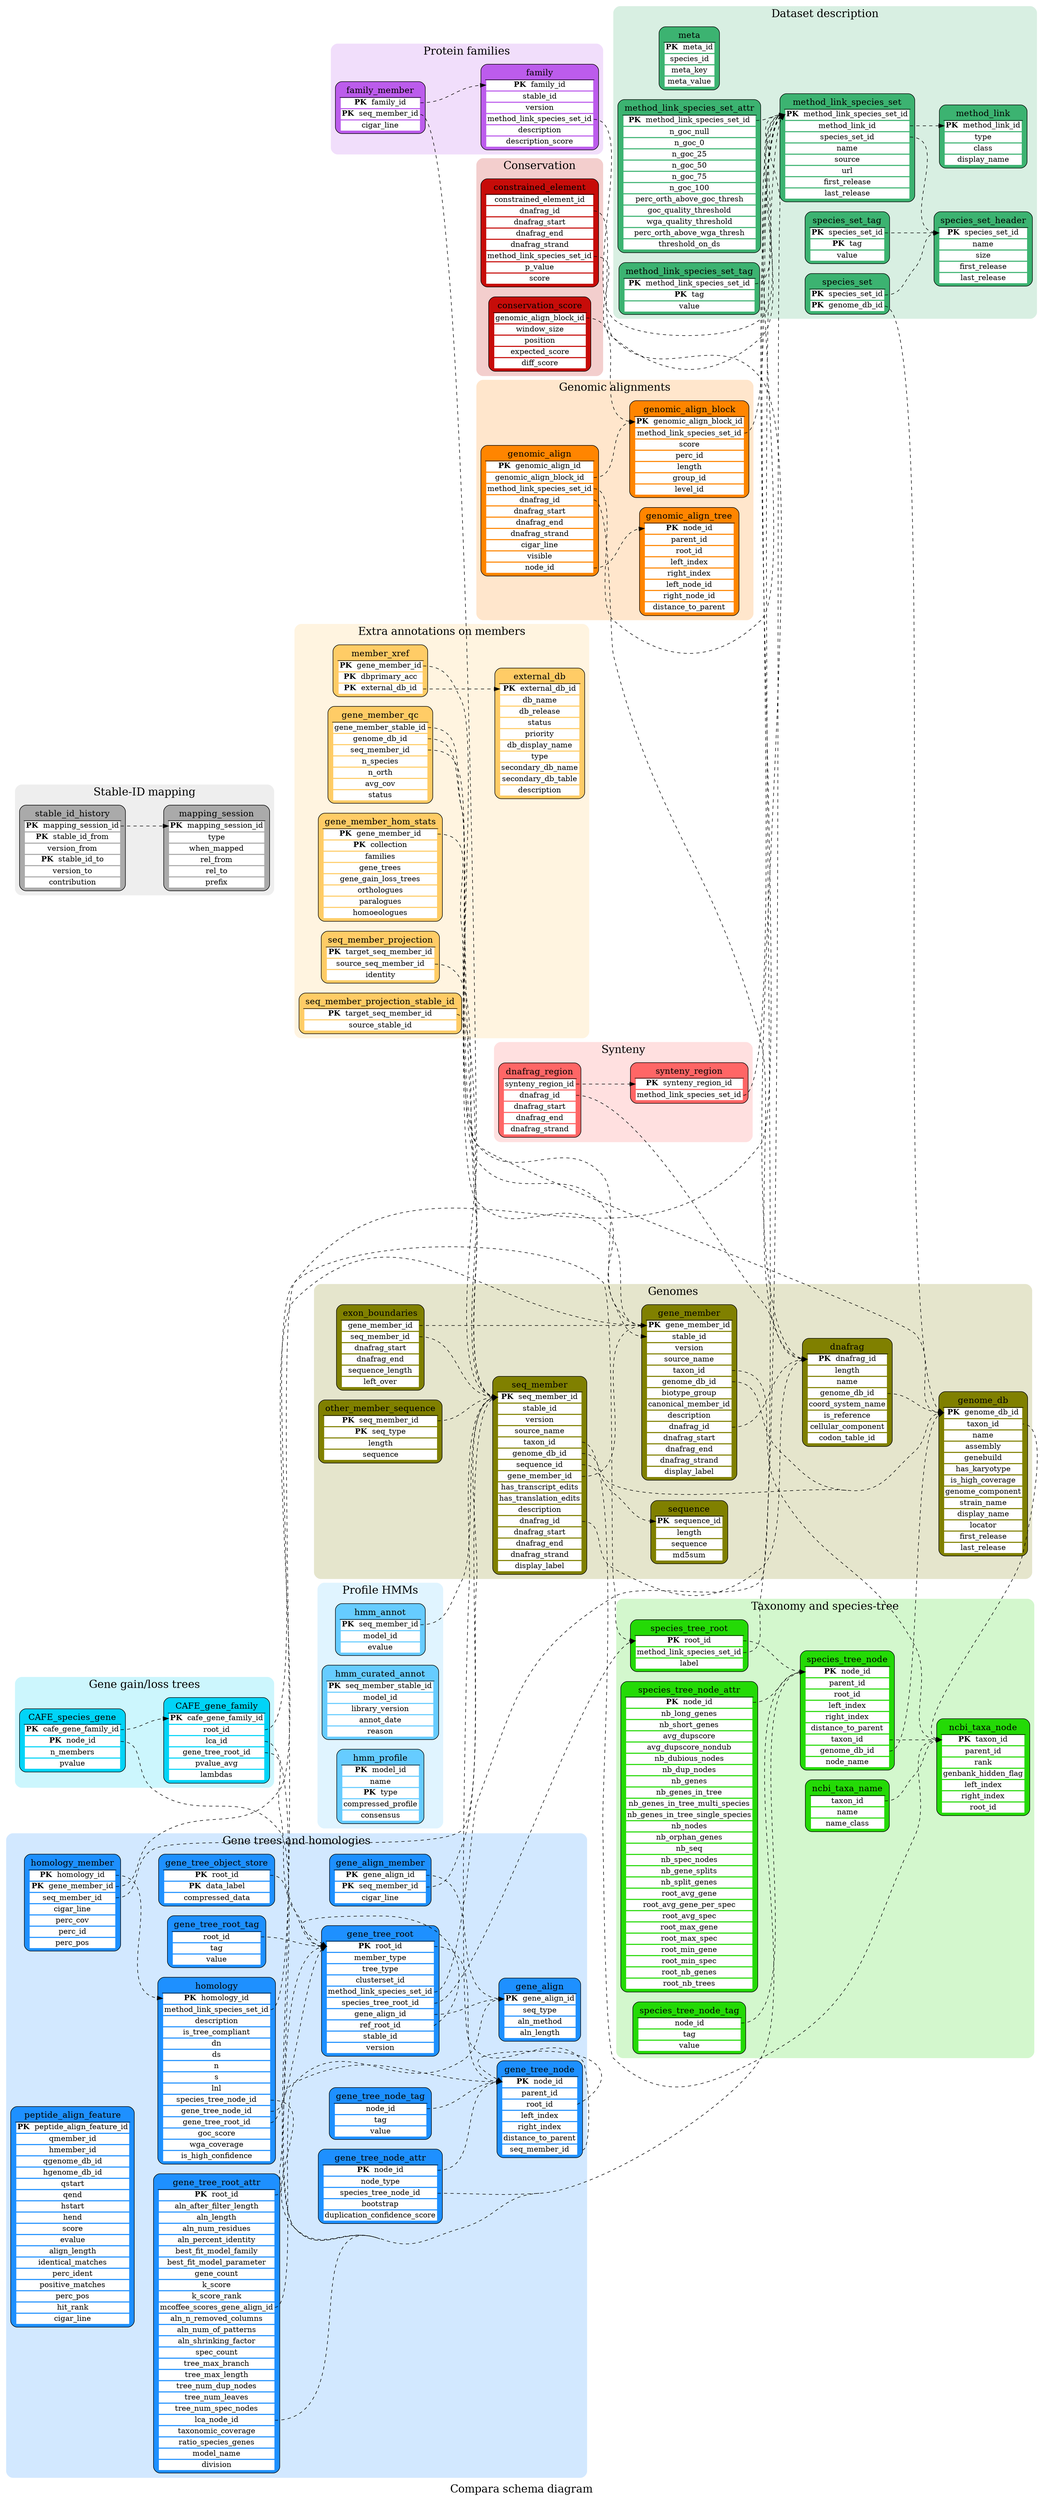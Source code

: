 digraph test {
	ratio="compress"; concentrate = "true"; fontsize = "20"; label = "Compara schema diagram"; rankdir = "LR";
	CAFE_gene_family [fillcolor="#01D4F7", label=<<table border="0"><th><td><font point-size="16">CAFE_gene_family</font></td></th><hr/><tr><td bgcolor="white" port="portcafe_gene_family_id"><B>PK</B>&nbsp;&nbsp;cafe_gene_family_id</td></tr><tr><td bgcolor="white" port="portroot_id">root_id</td></tr><tr><td bgcolor="white" port="portlca_id">lca_id</td></tr><tr><td bgcolor="white" port="portgene_tree_root_id">gene_tree_root_id</td></tr><tr><td bgcolor="white" port="portpvalue_avg">pvalue_avg</td></tr><tr><td bgcolor="white" port="portlambdas">lambdas</td></tr></table>>, shape="box", style="filled,rounded"];
	CAFE_species_gene [fillcolor="#01D4F7", label=<<table border="0"><th><td><font point-size="16">CAFE_species_gene</font></td></th><hr/><tr><td bgcolor="white" port="portcafe_gene_family_id"><B>PK</B>&nbsp;&nbsp;cafe_gene_family_id</td></tr><tr><td bgcolor="white" port="portnode_id"><B>PK</B>&nbsp;&nbsp;node_id</td></tr><tr><td bgcolor="white" port="portn_members">n_members</td></tr><tr><td bgcolor="white" port="portpvalue">pvalue</td></tr></table>>, shape="box", style="filled,rounded"];
	conservation_score [fillcolor="#C70C09", label=<<table border="0"><th><td><font point-size="16">conservation_score</font></td></th><hr/><tr><td bgcolor="white" port="portgenomic_align_block_id">genomic_align_block_id</td></tr><tr><td bgcolor="white" port="portwindow_size">window_size</td></tr><tr><td bgcolor="white" port="portposition">position</td></tr><tr><td bgcolor="white" port="portexpected_score">expected_score</td></tr><tr><td bgcolor="white" port="portdiff_score">diff_score</td></tr></table>>, shape="box", style="filled,rounded"];
	constrained_element [fillcolor="#C70C09", label=<<table border="0"><th><td><font point-size="16">constrained_element</font></td></th><hr/><tr><td bgcolor="white" port="portconstrained_element_id">constrained_element_id</td></tr><tr><td bgcolor="white" port="portdnafrag_id">dnafrag_id</td></tr><tr><td bgcolor="white" port="portdnafrag_start">dnafrag_start</td></tr><tr><td bgcolor="white" port="portdnafrag_end">dnafrag_end</td></tr><tr><td bgcolor="white" port="portdnafrag_strand">dnafrag_strand</td></tr><tr><td bgcolor="white" port="portmethod_link_species_set_id">method_link_species_set_id</td></tr><tr><td bgcolor="white" port="portp_value">p_value</td></tr><tr><td bgcolor="white" port="portscore">score</td></tr></table>>, shape="box", style="filled,rounded"];
	dnafrag [fillcolor="#808000", label=<<table border="0"><th><td><font point-size="16">dnafrag</font></td></th><hr/><tr><td bgcolor="white" port="portdnafrag_id"><B>PK</B>&nbsp;&nbsp;dnafrag_id</td></tr><tr><td bgcolor="white" port="portlength">length</td></tr><tr><td bgcolor="white" port="portname">name</td></tr><tr><td bgcolor="white" port="portgenome_db_id">genome_db_id</td></tr><tr><td bgcolor="white" port="portcoord_system_name">coord_system_name</td></tr><tr><td bgcolor="white" port="portis_reference">is_reference</td></tr><tr><td bgcolor="white" port="portcellular_component">cellular_component</td></tr><tr><td bgcolor="white" port="portcodon_table_id">codon_table_id</td></tr></table>>, shape="box", style="filled,rounded"];
	dnafrag_region [fillcolor="#FF6666", label=<<table border="0"><th><td><font point-size="16">dnafrag_region</font></td></th><hr/><tr><td bgcolor="white" port="portsynteny_region_id">synteny_region_id</td></tr><tr><td bgcolor="white" port="portdnafrag_id">dnafrag_id</td></tr><tr><td bgcolor="white" port="portdnafrag_start">dnafrag_start</td></tr><tr><td bgcolor="white" port="portdnafrag_end">dnafrag_end</td></tr><tr><td bgcolor="white" port="portdnafrag_strand">dnafrag_strand</td></tr></table>>, shape="box", style="filled,rounded"];
	exon_boundaries [fillcolor="#808000", label=<<table border="0"><th><td><font point-size="16">exon_boundaries</font></td></th><hr/><tr><td bgcolor="white" port="portgene_member_id">gene_member_id</td></tr><tr><td bgcolor="white" port="portseq_member_id">seq_member_id</td></tr><tr><td bgcolor="white" port="portdnafrag_start">dnafrag_start</td></tr><tr><td bgcolor="white" port="portdnafrag_end">dnafrag_end</td></tr><tr><td bgcolor="white" port="portsequence_length">sequence_length</td></tr><tr><td bgcolor="white" port="portleft_over">left_over</td></tr></table>>, shape="box", style="filled,rounded"];
	external_db [fillcolor="#FFCC66", label=<<table border="0"><th><td><font point-size="16">external_db</font></td></th><hr/><tr><td bgcolor="white" port="portexternal_db_id"><B>PK</B>&nbsp;&nbsp;external_db_id</td></tr><tr><td bgcolor="white" port="portdb_name">db_name</td></tr><tr><td bgcolor="white" port="portdb_release">db_release</td></tr><tr><td bgcolor="white" port="portstatus">status</td></tr><tr><td bgcolor="white" port="portpriority">priority</td></tr><tr><td bgcolor="white" port="portdb_display_name">db_display_name</td></tr><tr><td bgcolor="white" port="porttype">type</td></tr><tr><td bgcolor="white" port="portsecondary_db_name">secondary_db_name</td></tr><tr><td bgcolor="white" port="portsecondary_db_table">secondary_db_table</td></tr><tr><td bgcolor="white" port="portdescription">description</td></tr></table>>, shape="box", style="filled,rounded"];
	family [fillcolor="#BC5CEC", label=<<table border="0"><th><td><font point-size="16">family</font></td></th><hr/><tr><td bgcolor="white" port="portfamily_id"><B>PK</B>&nbsp;&nbsp;family_id</td></tr><tr><td bgcolor="white" port="portstable_id">stable_id</td></tr><tr><td bgcolor="white" port="portversion">version</td></tr><tr><td bgcolor="white" port="portmethod_link_species_set_id">method_link_species_set_id</td></tr><tr><td bgcolor="white" port="portdescription">description</td></tr><tr><td bgcolor="white" port="portdescription_score">description_score</td></tr></table>>, shape="box", style="filled,rounded"];
	family_member [fillcolor="#BC5CEC", label=<<table border="0"><th><td><font point-size="16">family_member</font></td></th><hr/><tr><td bgcolor="white" port="portfamily_id"><B>PK</B>&nbsp;&nbsp;family_id</td></tr><tr><td bgcolor="white" port="portseq_member_id"><B>PK</B>&nbsp;&nbsp;seq_member_id</td></tr><tr><td bgcolor="white" port="portcigar_line">cigar_line</td></tr></table>>, shape="box", style="filled,rounded"];
	gene_align [fillcolor="#1E90FF", label=<<table border="0"><th><td><font point-size="16">gene_align</font></td></th><hr/><tr><td bgcolor="white" port="portgene_align_id"><B>PK</B>&nbsp;&nbsp;gene_align_id</td></tr><tr><td bgcolor="white" port="portseq_type">seq_type</td></tr><tr><td bgcolor="white" port="portaln_method">aln_method</td></tr><tr><td bgcolor="white" port="portaln_length">aln_length</td></tr></table>>, shape="box", style="filled,rounded"];
	gene_align_member [fillcolor="#1E90FF", label=<<table border="0"><th><td><font point-size="16">gene_align_member</font></td></th><hr/><tr><td bgcolor="white" port="portgene_align_id"><B>PK</B>&nbsp;&nbsp;gene_align_id</td></tr><tr><td bgcolor="white" port="portseq_member_id"><B>PK</B>&nbsp;&nbsp;seq_member_id</td></tr><tr><td bgcolor="white" port="portcigar_line">cigar_line</td></tr></table>>, shape="box", style="filled,rounded"];
	gene_member [fillcolor="#808000", label=<<table border="0"><th><td><font point-size="16">gene_member</font></td></th><hr/><tr><td bgcolor="white" port="portgene_member_id"><B>PK</B>&nbsp;&nbsp;gene_member_id</td></tr><tr><td bgcolor="white" port="portstable_id">stable_id</td></tr><tr><td bgcolor="white" port="portversion">version</td></tr><tr><td bgcolor="white" port="portsource_name">source_name</td></tr><tr><td bgcolor="white" port="porttaxon_id">taxon_id</td></tr><tr><td bgcolor="white" port="portgenome_db_id">genome_db_id</td></tr><tr><td bgcolor="white" port="portbiotype_group">biotype_group</td></tr><tr><td bgcolor="white" port="portcanonical_member_id">canonical_member_id</td></tr><tr><td bgcolor="white" port="portdescription">description</td></tr><tr><td bgcolor="white" port="portdnafrag_id">dnafrag_id</td></tr><tr><td bgcolor="white" port="portdnafrag_start">dnafrag_start</td></tr><tr><td bgcolor="white" port="portdnafrag_end">dnafrag_end</td></tr><tr><td bgcolor="white" port="portdnafrag_strand">dnafrag_strand</td></tr><tr><td bgcolor="white" port="portdisplay_label">display_label</td></tr></table>>, shape="box", style="filled,rounded"];
	gene_member_hom_stats [fillcolor="#FFCC66", label=<<table border="0"><th><td><font point-size="16">gene_member_hom_stats</font></td></th><hr/><tr><td bgcolor="white" port="portgene_member_id"><B>PK</B>&nbsp;&nbsp;gene_member_id</td></tr><tr><td bgcolor="white" port="portcollection"><B>PK</B>&nbsp;&nbsp;collection</td></tr><tr><td bgcolor="white" port="portfamilies">families</td></tr><tr><td bgcolor="white" port="portgene_trees">gene_trees</td></tr><tr><td bgcolor="white" port="portgene_gain_loss_trees">gene_gain_loss_trees</td></tr><tr><td bgcolor="white" port="portorthologues">orthologues</td></tr><tr><td bgcolor="white" port="portparalogues">paralogues</td></tr><tr><td bgcolor="white" port="porthomoeologues">homoeologues</td></tr></table>>, shape="box", style="filled,rounded"];
	gene_member_qc [fillcolor="#FFCC66", label=<<table border="0"><th><td><font point-size="16">gene_member_qc</font></td></th><hr/><tr><td bgcolor="white" port="portgene_member_stable_id">gene_member_stable_id</td></tr><tr><td bgcolor="white" port="portgenome_db_id">genome_db_id</td></tr><tr><td bgcolor="white" port="portseq_member_id">seq_member_id</td></tr><tr><td bgcolor="white" port="portn_species">n_species</td></tr><tr><td bgcolor="white" port="portn_orth">n_orth</td></tr><tr><td bgcolor="white" port="portavg_cov">avg_cov</td></tr><tr><td bgcolor="white" port="portstatus">status</td></tr></table>>, shape="box", style="filled,rounded"];
	gene_tree_node [fillcolor="#1E90FF", label=<<table border="0"><th><td><font point-size="16">gene_tree_node</font></td></th><hr/><tr><td bgcolor="white" port="portnode_id"><B>PK</B>&nbsp;&nbsp;node_id</td></tr><tr><td bgcolor="white" port="portparent_id">parent_id</td></tr><tr><td bgcolor="white" port="portroot_id">root_id</td></tr><tr><td bgcolor="white" port="portleft_index">left_index</td></tr><tr><td bgcolor="white" port="portright_index">right_index</td></tr><tr><td bgcolor="white" port="portdistance_to_parent">distance_to_parent</td></tr><tr><td bgcolor="white" port="portseq_member_id">seq_member_id</td></tr></table>>, shape="box", style="filled,rounded"];
	gene_tree_node_attr [fillcolor="#1E90FF", label=<<table border="0"><th><td><font point-size="16">gene_tree_node_attr</font></td></th><hr/><tr><td bgcolor="white" port="portnode_id"><B>PK</B>&nbsp;&nbsp;node_id</td></tr><tr><td bgcolor="white" port="portnode_type">node_type</td></tr><tr><td bgcolor="white" port="portspecies_tree_node_id">species_tree_node_id</td></tr><tr><td bgcolor="white" port="portbootstrap">bootstrap</td></tr><tr><td bgcolor="white" port="portduplication_confidence_score">duplication_confidence_score</td></tr></table>>, shape="box", style="filled,rounded"];
	gene_tree_node_tag [fillcolor="#1E90FF", label=<<table border="0"><th><td><font point-size="16">gene_tree_node_tag</font></td></th><hr/><tr><td bgcolor="white" port="portnode_id">node_id</td></tr><tr><td bgcolor="white" port="porttag">tag</td></tr><tr><td bgcolor="white" port="portvalue">value</td></tr></table>>, shape="box", style="filled,rounded"];
	gene_tree_object_store [fillcolor="#1E90FF", label=<<table border="0"><th><td><font point-size="16">gene_tree_object_store</font></td></th><hr/><tr><td bgcolor="white" port="portroot_id"><B>PK</B>&nbsp;&nbsp;root_id</td></tr><tr><td bgcolor="white" port="portdata_label"><B>PK</B>&nbsp;&nbsp;data_label</td></tr><tr><td bgcolor="white" port="portcompressed_data">compressed_data</td></tr></table>>, shape="box", style="filled,rounded"];
	gene_tree_root [fillcolor="#1E90FF", label=<<table border="0"><th><td><font point-size="16">gene_tree_root</font></td></th><hr/><tr><td bgcolor="white" port="portroot_id"><B>PK</B>&nbsp;&nbsp;root_id</td></tr><tr><td bgcolor="white" port="portmember_type">member_type</td></tr><tr><td bgcolor="white" port="porttree_type">tree_type</td></tr><tr><td bgcolor="white" port="portclusterset_id">clusterset_id</td></tr><tr><td bgcolor="white" port="portmethod_link_species_set_id">method_link_species_set_id</td></tr><tr><td bgcolor="white" port="portspecies_tree_root_id">species_tree_root_id</td></tr><tr><td bgcolor="white" port="portgene_align_id">gene_align_id</td></tr><tr><td bgcolor="white" port="portref_root_id">ref_root_id</td></tr><tr><td bgcolor="white" port="portstable_id">stable_id</td></tr><tr><td bgcolor="white" port="portversion">version</td></tr></table>>, shape="box", style="filled,rounded"];
	gene_tree_root_attr [fillcolor="#1E90FF", label=<<table border="0"><th><td><font point-size="16">gene_tree_root_attr</font></td></th><hr/><tr><td bgcolor="white" port="portroot_id"><B>PK</B>&nbsp;&nbsp;root_id</td></tr><tr><td bgcolor="white" port="portaln_after_filter_length">aln_after_filter_length</td></tr><tr><td bgcolor="white" port="portaln_length">aln_length</td></tr><tr><td bgcolor="white" port="portaln_num_residues">aln_num_residues</td></tr><tr><td bgcolor="white" port="portaln_percent_identity">aln_percent_identity</td></tr><tr><td bgcolor="white" port="portbest_fit_model_family">best_fit_model_family</td></tr><tr><td bgcolor="white" port="portbest_fit_model_parameter">best_fit_model_parameter</td></tr><tr><td bgcolor="white" port="portgene_count">gene_count</td></tr><tr><td bgcolor="white" port="portk_score">k_score</td></tr><tr><td bgcolor="white" port="portk_score_rank">k_score_rank</td></tr><tr><td bgcolor="white" port="portmcoffee_scores_gene_align_id">mcoffee_scores_gene_align_id</td></tr><tr><td bgcolor="white" port="portaln_n_removed_columns">aln_n_removed_columns</td></tr><tr><td bgcolor="white" port="portaln_num_of_patterns">aln_num_of_patterns</td></tr><tr><td bgcolor="white" port="portaln_shrinking_factor">aln_shrinking_factor</td></tr><tr><td bgcolor="white" port="portspec_count">spec_count</td></tr><tr><td bgcolor="white" port="porttree_max_branch">tree_max_branch</td></tr><tr><td bgcolor="white" port="porttree_max_length">tree_max_length</td></tr><tr><td bgcolor="white" port="porttree_num_dup_nodes">tree_num_dup_nodes</td></tr><tr><td bgcolor="white" port="porttree_num_leaves">tree_num_leaves</td></tr><tr><td bgcolor="white" port="porttree_num_spec_nodes">tree_num_spec_nodes</td></tr><tr><td bgcolor="white" port="portlca_node_id">lca_node_id</td></tr><tr><td bgcolor="white" port="porttaxonomic_coverage">taxonomic_coverage</td></tr><tr><td bgcolor="white" port="portratio_species_genes">ratio_species_genes</td></tr><tr><td bgcolor="white" port="portmodel_name">model_name</td></tr><tr><td bgcolor="white" port="portdivision">division</td></tr></table>>, shape="box", style="filled,rounded"];
	gene_tree_root_tag [fillcolor="#1E90FF", label=<<table border="0"><th><td><font point-size="16">gene_tree_root_tag</font></td></th><hr/><tr><td bgcolor="white" port="portroot_id">root_id</td></tr><tr><td bgcolor="white" port="porttag">tag</td></tr><tr><td bgcolor="white" port="portvalue">value</td></tr></table>>, shape="box", style="filled,rounded"];
	genome_db [fillcolor="#808000", label=<<table border="0"><th><td><font point-size="16">genome_db</font></td></th><hr/><tr><td bgcolor="white" port="portgenome_db_id"><B>PK</B>&nbsp;&nbsp;genome_db_id</td></tr><tr><td bgcolor="white" port="porttaxon_id">taxon_id</td></tr><tr><td bgcolor="white" port="portname">name</td></tr><tr><td bgcolor="white" port="portassembly">assembly</td></tr><tr><td bgcolor="white" port="portgenebuild">genebuild</td></tr><tr><td bgcolor="white" port="porthas_karyotype">has_karyotype</td></tr><tr><td bgcolor="white" port="portis_high_coverage">is_high_coverage</td></tr><tr><td bgcolor="white" port="portgenome_component">genome_component</td></tr><tr><td bgcolor="white" port="portstrain_name">strain_name</td></tr><tr><td bgcolor="white" port="portdisplay_name">display_name</td></tr><tr><td bgcolor="white" port="portlocator">locator</td></tr><tr><td bgcolor="white" port="portfirst_release">first_release</td></tr><tr><td bgcolor="white" port="portlast_release">last_release</td></tr></table>>, shape="box", style="filled,rounded"];
	genomic_align [fillcolor="#FF8500", label=<<table border="0"><th><td><font point-size="16">genomic_align</font></td></th><hr/><tr><td bgcolor="white" port="portgenomic_align_id"><B>PK</B>&nbsp;&nbsp;genomic_align_id</td></tr><tr><td bgcolor="white" port="portgenomic_align_block_id">genomic_align_block_id</td></tr><tr><td bgcolor="white" port="portmethod_link_species_set_id">method_link_species_set_id</td></tr><tr><td bgcolor="white" port="portdnafrag_id">dnafrag_id</td></tr><tr><td bgcolor="white" port="portdnafrag_start">dnafrag_start</td></tr><tr><td bgcolor="white" port="portdnafrag_end">dnafrag_end</td></tr><tr><td bgcolor="white" port="portdnafrag_strand">dnafrag_strand</td></tr><tr><td bgcolor="white" port="portcigar_line">cigar_line</td></tr><tr><td bgcolor="white" port="portvisible">visible</td></tr><tr><td bgcolor="white" port="portnode_id">node_id</td></tr></table>>, shape="box", style="filled,rounded"];
	genomic_align_block [fillcolor="#FF8500", label=<<table border="0"><th><td><font point-size="16">genomic_align_block</font></td></th><hr/><tr><td bgcolor="white" port="portgenomic_align_block_id"><B>PK</B>&nbsp;&nbsp;genomic_align_block_id</td></tr><tr><td bgcolor="white" port="portmethod_link_species_set_id">method_link_species_set_id</td></tr><tr><td bgcolor="white" port="portscore">score</td></tr><tr><td bgcolor="white" port="portperc_id">perc_id</td></tr><tr><td bgcolor="white" port="portlength">length</td></tr><tr><td bgcolor="white" port="portgroup_id">group_id</td></tr><tr><td bgcolor="white" port="portlevel_id">level_id</td></tr></table>>, shape="box", style="filled,rounded"];
	genomic_align_tree [fillcolor="#FF8500", label=<<table border="0"><th><td><font point-size="16">genomic_align_tree</font></td></th><hr/><tr><td bgcolor="white" port="portnode_id"><B>PK</B>&nbsp;&nbsp;node_id</td></tr><tr><td bgcolor="white" port="portparent_id">parent_id</td></tr><tr><td bgcolor="white" port="portroot_id">root_id</td></tr><tr><td bgcolor="white" port="portleft_index">left_index</td></tr><tr><td bgcolor="white" port="portright_index">right_index</td></tr><tr><td bgcolor="white" port="portleft_node_id">left_node_id</td></tr><tr><td bgcolor="white" port="portright_node_id">right_node_id</td></tr><tr><td bgcolor="white" port="portdistance_to_parent">distance_to_parent</td></tr></table>>, shape="box", style="filled,rounded"];
	hmm_annot [fillcolor="#66CCFF", label=<<table border="0"><th><td><font point-size="16">hmm_annot</font></td></th><hr/><tr><td bgcolor="white" port="portseq_member_id"><B>PK</B>&nbsp;&nbsp;seq_member_id</td></tr><tr><td bgcolor="white" port="portmodel_id">model_id</td></tr><tr><td bgcolor="white" port="portevalue">evalue</td></tr></table>>, shape="box", style="filled,rounded"];
	hmm_curated_annot [fillcolor="#66CCFF", label=<<table border="0"><th><td><font point-size="16">hmm_curated_annot</font></td></th><hr/><tr><td bgcolor="white" port="portseq_member_stable_id"><B>PK</B>&nbsp;&nbsp;seq_member_stable_id</td></tr><tr><td bgcolor="white" port="portmodel_id">model_id</td></tr><tr><td bgcolor="white" port="portlibrary_version">library_version</td></tr><tr><td bgcolor="white" port="portannot_date">annot_date</td></tr><tr><td bgcolor="white" port="portreason">reason</td></tr></table>>, shape="box", style="filled,rounded"];
	hmm_profile [fillcolor="#66CCFF", label=<<table border="0"><th><td><font point-size="16">hmm_profile</font></td></th><hr/><tr><td bgcolor="white" port="portmodel_id"><B>PK</B>&nbsp;&nbsp;model_id</td></tr><tr><td bgcolor="white" port="portname">name</td></tr><tr><td bgcolor="white" port="porttype"><B>PK</B>&nbsp;&nbsp;type</td></tr><tr><td bgcolor="white" port="portcompressed_profile">compressed_profile</td></tr><tr><td bgcolor="white" port="portconsensus">consensus</td></tr></table>>, shape="box", style="filled,rounded"];
	homology [fillcolor="#1E90FF", label=<<table border="0"><th><td><font point-size="16">homology</font></td></th><hr/><tr><td bgcolor="white" port="porthomology_id"><B>PK</B>&nbsp;&nbsp;homology_id</td></tr><tr><td bgcolor="white" port="portmethod_link_species_set_id">method_link_species_set_id</td></tr><tr><td bgcolor="white" port="portdescription">description</td></tr><tr><td bgcolor="white" port="portis_tree_compliant">is_tree_compliant</td></tr><tr><td bgcolor="white" port="portdn">dn</td></tr><tr><td bgcolor="white" port="portds">ds</td></tr><tr><td bgcolor="white" port="portn">n</td></tr><tr><td bgcolor="white" port="ports">s</td></tr><tr><td bgcolor="white" port="portlnl">lnl</td></tr><tr><td bgcolor="white" port="portspecies_tree_node_id">species_tree_node_id</td></tr><tr><td bgcolor="white" port="portgene_tree_node_id">gene_tree_node_id</td></tr><tr><td bgcolor="white" port="portgene_tree_root_id">gene_tree_root_id</td></tr><tr><td bgcolor="white" port="portgoc_score">goc_score</td></tr><tr><td bgcolor="white" port="portwga_coverage">wga_coverage</td></tr><tr><td bgcolor="white" port="portis_high_confidence">is_high_confidence</td></tr></table>>, shape="box", style="filled,rounded"];
	homology_member [fillcolor="#1E90FF", label=<<table border="0"><th><td><font point-size="16">homology_member</font></td></th><hr/><tr><td bgcolor="white" port="porthomology_id"><B>PK</B>&nbsp;&nbsp;homology_id</td></tr><tr><td bgcolor="white" port="portgene_member_id"><B>PK</B>&nbsp;&nbsp;gene_member_id</td></tr><tr><td bgcolor="white" port="portseq_member_id">seq_member_id</td></tr><tr><td bgcolor="white" port="portcigar_line">cigar_line</td></tr><tr><td bgcolor="white" port="portperc_cov">perc_cov</td></tr><tr><td bgcolor="white" port="portperc_id">perc_id</td></tr><tr><td bgcolor="white" port="portperc_pos">perc_pos</td></tr></table>>, shape="box", style="filled,rounded"];
	mapping_session [fillcolor="#AAAAAA", label=<<table border="0"><th><td><font point-size="16">mapping_session</font></td></th><hr/><tr><td bgcolor="white" port="portmapping_session_id"><B>PK</B>&nbsp;&nbsp;mapping_session_id</td></tr><tr><td bgcolor="white" port="porttype">type</td></tr><tr><td bgcolor="white" port="portwhen_mapped">when_mapped</td></tr><tr><td bgcolor="white" port="portrel_from">rel_from</td></tr><tr><td bgcolor="white" port="portrel_to">rel_to</td></tr><tr><td bgcolor="white" port="portprefix">prefix</td></tr></table>>, shape="box", style="filled,rounded"];
	member_xref [fillcolor="#FFCC66", label=<<table border="0"><th><td><font point-size="16">member_xref</font></td></th><hr/><tr><td bgcolor="white" port="portgene_member_id"><B>PK</B>&nbsp;&nbsp;gene_member_id</td></tr><tr><td bgcolor="white" port="portdbprimary_acc"><B>PK</B>&nbsp;&nbsp;dbprimary_acc</td></tr><tr><td bgcolor="white" port="portexternal_db_id"><B>PK</B>&nbsp;&nbsp;external_db_id</td></tr></table>>, shape="box", style="filled,rounded"];
	meta [fillcolor="#3CB371", label=<<table border="0"><th><td><font point-size="16">meta</font></td></th><hr/><tr><td bgcolor="white" port="portmeta_id"><B>PK</B>&nbsp;&nbsp;meta_id</td></tr><tr><td bgcolor="white" port="portspecies_id">species_id</td></tr><tr><td bgcolor="white" port="portmeta_key">meta_key</td></tr><tr><td bgcolor="white" port="portmeta_value">meta_value</td></tr></table>>, shape="box", style="filled,rounded"];
	method_link [fillcolor="#3CB371", label=<<table border="0"><th><td><font point-size="16">method_link</font></td></th><hr/><tr><td bgcolor="white" port="portmethod_link_id"><B>PK</B>&nbsp;&nbsp;method_link_id</td></tr><tr><td bgcolor="white" port="porttype">type</td></tr><tr><td bgcolor="white" port="portclass">class</td></tr><tr><td bgcolor="white" port="portdisplay_name">display_name</td></tr></table>>, shape="box", style="filled,rounded"];
	method_link_species_set [fillcolor="#3CB371", label=<<table border="0"><th><td><font point-size="16">method_link_species_set</font></td></th><hr/><tr><td bgcolor="white" port="portmethod_link_species_set_id"><B>PK</B>&nbsp;&nbsp;method_link_species_set_id</td></tr><tr><td bgcolor="white" port="portmethod_link_id">method_link_id</td></tr><tr><td bgcolor="white" port="portspecies_set_id">species_set_id</td></tr><tr><td bgcolor="white" port="portname">name</td></tr><tr><td bgcolor="white" port="portsource">source</td></tr><tr><td bgcolor="white" port="porturl">url</td></tr><tr><td bgcolor="white" port="portfirst_release">first_release</td></tr><tr><td bgcolor="white" port="portlast_release">last_release</td></tr></table>>, shape="box", style="filled,rounded"];
	method_link_species_set_attr [fillcolor="#3CB371", label=<<table border="0"><th><td><font point-size="16">method_link_species_set_attr</font></td></th><hr/><tr><td bgcolor="white" port="portmethod_link_species_set_id"><B>PK</B>&nbsp;&nbsp;method_link_species_set_id</td></tr><tr><td bgcolor="white" port="portn_goc_null">n_goc_null</td></tr><tr><td bgcolor="white" port="portn_goc_0">n_goc_0</td></tr><tr><td bgcolor="white" port="portn_goc_25">n_goc_25</td></tr><tr><td bgcolor="white" port="portn_goc_50">n_goc_50</td></tr><tr><td bgcolor="white" port="portn_goc_75">n_goc_75</td></tr><tr><td bgcolor="white" port="portn_goc_100">n_goc_100</td></tr><tr><td bgcolor="white" port="portperc_orth_above_goc_thresh">perc_orth_above_goc_thresh</td></tr><tr><td bgcolor="white" port="portgoc_quality_threshold">goc_quality_threshold</td></tr><tr><td bgcolor="white" port="portwga_quality_threshold">wga_quality_threshold</td></tr><tr><td bgcolor="white" port="portperc_orth_above_wga_thresh">perc_orth_above_wga_thresh</td></tr><tr><td bgcolor="white" port="portthreshold_on_ds">threshold_on_ds</td></tr></table>>, shape="box", style="filled,rounded"];
	method_link_species_set_tag [fillcolor="#3CB371", label=<<table border="0"><th><td><font point-size="16">method_link_species_set_tag</font></td></th><hr/><tr><td bgcolor="white" port="portmethod_link_species_set_id"><B>PK</B>&nbsp;&nbsp;method_link_species_set_id</td></tr><tr><td bgcolor="white" port="porttag"><B>PK</B>&nbsp;&nbsp;tag</td></tr><tr><td bgcolor="white" port="portvalue">value</td></tr></table>>, shape="box", style="filled,rounded"];
	ncbi_taxa_name [fillcolor="#24DA06", label=<<table border="0"><th><td><font point-size="16">ncbi_taxa_name</font></td></th><hr/><tr><td bgcolor="white" port="porttaxon_id">taxon_id</td></tr><tr><td bgcolor="white" port="portname">name</td></tr><tr><td bgcolor="white" port="portname_class">name_class</td></tr></table>>, shape="box", style="filled,rounded"];
	ncbi_taxa_node [fillcolor="#24DA06", label=<<table border="0"><th><td><font point-size="16">ncbi_taxa_node</font></td></th><hr/><tr><td bgcolor="white" port="porttaxon_id"><B>PK</B>&nbsp;&nbsp;taxon_id</td></tr><tr><td bgcolor="white" port="portparent_id">parent_id</td></tr><tr><td bgcolor="white" port="portrank">rank</td></tr><tr><td bgcolor="white" port="portgenbank_hidden_flag">genbank_hidden_flag</td></tr><tr><td bgcolor="white" port="portleft_index">left_index</td></tr><tr><td bgcolor="white" port="portright_index">right_index</td></tr><tr><td bgcolor="white" port="portroot_id">root_id</td></tr></table>>, shape="box", style="filled,rounded"];
	other_member_sequence [fillcolor="#808000", label=<<table border="0"><th><td><font point-size="16">other_member_sequence</font></td></th><hr/><tr><td bgcolor="white" port="portseq_member_id"><B>PK</B>&nbsp;&nbsp;seq_member_id</td></tr><tr><td bgcolor="white" port="portseq_type"><B>PK</B>&nbsp;&nbsp;seq_type</td></tr><tr><td bgcolor="white" port="portlength">length</td></tr><tr><td bgcolor="white" port="portsequence">sequence</td></tr></table>>, shape="box", style="filled,rounded"];
	peptide_align_feature [fillcolor="#1E90FF", label=<<table border="0"><th><td><font point-size="16">peptide_align_feature</font></td></th><hr/><tr><td bgcolor="white" port="portpeptide_align_feature_id"><B>PK</B>&nbsp;&nbsp;peptide_align_feature_id</td></tr><tr><td bgcolor="white" port="portqmember_id">qmember_id</td></tr><tr><td bgcolor="white" port="porthmember_id">hmember_id</td></tr><tr><td bgcolor="white" port="portqgenome_db_id">qgenome_db_id</td></tr><tr><td bgcolor="white" port="porthgenome_db_id">hgenome_db_id</td></tr><tr><td bgcolor="white" port="portqstart">qstart</td></tr><tr><td bgcolor="white" port="portqend">qend</td></tr><tr><td bgcolor="white" port="porthstart">hstart</td></tr><tr><td bgcolor="white" port="porthend">hend</td></tr><tr><td bgcolor="white" port="portscore">score</td></tr><tr><td bgcolor="white" port="portevalue">evalue</td></tr><tr><td bgcolor="white" port="portalign_length">align_length</td></tr><tr><td bgcolor="white" port="portidentical_matches">identical_matches</td></tr><tr><td bgcolor="white" port="portperc_ident">perc_ident</td></tr><tr><td bgcolor="white" port="portpositive_matches">positive_matches</td></tr><tr><td bgcolor="white" port="portperc_pos">perc_pos</td></tr><tr><td bgcolor="white" port="porthit_rank">hit_rank</td></tr><tr><td bgcolor="white" port="portcigar_line">cigar_line</td></tr></table>>, shape="box", style="filled,rounded"];
	seq_member [fillcolor="#808000", label=<<table border="0"><th><td><font point-size="16">seq_member</font></td></th><hr/><tr><td bgcolor="white" port="portseq_member_id"><B>PK</B>&nbsp;&nbsp;seq_member_id</td></tr><tr><td bgcolor="white" port="portstable_id">stable_id</td></tr><tr><td bgcolor="white" port="portversion">version</td></tr><tr><td bgcolor="white" port="portsource_name">source_name</td></tr><tr><td bgcolor="white" port="porttaxon_id">taxon_id</td></tr><tr><td bgcolor="white" port="portgenome_db_id">genome_db_id</td></tr><tr><td bgcolor="white" port="portsequence_id">sequence_id</td></tr><tr><td bgcolor="white" port="portgene_member_id">gene_member_id</td></tr><tr><td bgcolor="white" port="porthas_transcript_edits">has_transcript_edits</td></tr><tr><td bgcolor="white" port="porthas_translation_edits">has_translation_edits</td></tr><tr><td bgcolor="white" port="portdescription">description</td></tr><tr><td bgcolor="white" port="portdnafrag_id">dnafrag_id</td></tr><tr><td bgcolor="white" port="portdnafrag_start">dnafrag_start</td></tr><tr><td bgcolor="white" port="portdnafrag_end">dnafrag_end</td></tr><tr><td bgcolor="white" port="portdnafrag_strand">dnafrag_strand</td></tr><tr><td bgcolor="white" port="portdisplay_label">display_label</td></tr></table>>, shape="box", style="filled,rounded"];
	seq_member_projection [fillcolor="#FFCC66", label=<<table border="0"><th><td><font point-size="16">seq_member_projection</font></td></th><hr/><tr><td bgcolor="white" port="porttarget_seq_member_id"><B>PK</B>&nbsp;&nbsp;target_seq_member_id</td></tr><tr><td bgcolor="white" port="portsource_seq_member_id">source_seq_member_id</td></tr><tr><td bgcolor="white" port="portidentity">identity</td></tr></table>>, shape="box", style="filled,rounded"];
	seq_member_projection_stable_id [fillcolor="#FFCC66", label=<<table border="0"><th><td><font point-size="16">seq_member_projection_stable_id</font></td></th><hr/><tr><td bgcolor="white" port="porttarget_seq_member_id"><B>PK</B>&nbsp;&nbsp;target_seq_member_id</td></tr><tr><td bgcolor="white" port="portsource_stable_id">source_stable_id</td></tr></table>>, shape="box", style="filled,rounded"];
	sequence [fillcolor="#808000", label=<<table border="0"><th><td><font point-size="16">sequence</font></td></th><hr/><tr><td bgcolor="white" port="portsequence_id"><B>PK</B>&nbsp;&nbsp;sequence_id</td></tr><tr><td bgcolor="white" port="portlength">length</td></tr><tr><td bgcolor="white" port="portsequence">sequence</td></tr><tr><td bgcolor="white" port="portmd5sum">md5sum</td></tr></table>>, shape="box", style="filled,rounded"];
	species_set [fillcolor="#3CB371", label=<<table border="0"><th><td><font point-size="16">species_set</font></td></th><hr/><tr><td bgcolor="white" port="portspecies_set_id"><B>PK</B>&nbsp;&nbsp;species_set_id</td></tr><tr><td bgcolor="white" port="portgenome_db_id"><B>PK</B>&nbsp;&nbsp;genome_db_id</td></tr></table>>, shape="box", style="filled,rounded"];
	species_set_header [fillcolor="#3CB371", label=<<table border="0"><th><td><font point-size="16">species_set_header</font></td></th><hr/><tr><td bgcolor="white" port="portspecies_set_id"><B>PK</B>&nbsp;&nbsp;species_set_id</td></tr><tr><td bgcolor="white" port="portname">name</td></tr><tr><td bgcolor="white" port="portsize">size</td></tr><tr><td bgcolor="white" port="portfirst_release">first_release</td></tr><tr><td bgcolor="white" port="portlast_release">last_release</td></tr></table>>, shape="box", style="filled,rounded"];
	species_set_tag [fillcolor="#3CB371", label=<<table border="0"><th><td><font point-size="16">species_set_tag</font></td></th><hr/><tr><td bgcolor="white" port="portspecies_set_id"><B>PK</B>&nbsp;&nbsp;species_set_id</td></tr><tr><td bgcolor="white" port="porttag"><B>PK</B>&nbsp;&nbsp;tag</td></tr><tr><td bgcolor="white" port="portvalue">value</td></tr></table>>, shape="box", style="filled,rounded"];
	species_tree_node [fillcolor="#24DA06", label=<<table border="0"><th><td><font point-size="16">species_tree_node</font></td></th><hr/><tr><td bgcolor="white" port="portnode_id"><B>PK</B>&nbsp;&nbsp;node_id</td></tr><tr><td bgcolor="white" port="portparent_id">parent_id</td></tr><tr><td bgcolor="white" port="portroot_id">root_id</td></tr><tr><td bgcolor="white" port="portleft_index">left_index</td></tr><tr><td bgcolor="white" port="portright_index">right_index</td></tr><tr><td bgcolor="white" port="portdistance_to_parent">distance_to_parent</td></tr><tr><td bgcolor="white" port="porttaxon_id">taxon_id</td></tr><tr><td bgcolor="white" port="portgenome_db_id">genome_db_id</td></tr><tr><td bgcolor="white" port="portnode_name">node_name</td></tr></table>>, shape="box", style="filled,rounded"];
	species_tree_node_attr [fillcolor="#24DA06", label=<<table border="0"><th><td><font point-size="16">species_tree_node_attr</font></td></th><hr/><tr><td bgcolor="white" port="portnode_id"><B>PK</B>&nbsp;&nbsp;node_id</td></tr><tr><td bgcolor="white" port="portnb_long_genes">nb_long_genes</td></tr><tr><td bgcolor="white" port="portnb_short_genes">nb_short_genes</td></tr><tr><td bgcolor="white" port="portavg_dupscore">avg_dupscore</td></tr><tr><td bgcolor="white" port="portavg_dupscore_nondub">avg_dupscore_nondub</td></tr><tr><td bgcolor="white" port="portnb_dubious_nodes">nb_dubious_nodes</td></tr><tr><td bgcolor="white" port="portnb_dup_nodes">nb_dup_nodes</td></tr><tr><td bgcolor="white" port="portnb_genes">nb_genes</td></tr><tr><td bgcolor="white" port="portnb_genes_in_tree">nb_genes_in_tree</td></tr><tr><td bgcolor="white" port="portnb_genes_in_tree_multi_species">nb_genes_in_tree_multi_species</td></tr><tr><td bgcolor="white" port="portnb_genes_in_tree_single_species">nb_genes_in_tree_single_species</td></tr><tr><td bgcolor="white" port="portnb_nodes">nb_nodes</td></tr><tr><td bgcolor="white" port="portnb_orphan_genes">nb_orphan_genes</td></tr><tr><td bgcolor="white" port="portnb_seq">nb_seq</td></tr><tr><td bgcolor="white" port="portnb_spec_nodes">nb_spec_nodes</td></tr><tr><td bgcolor="white" port="portnb_gene_splits">nb_gene_splits</td></tr><tr><td bgcolor="white" port="portnb_split_genes">nb_split_genes</td></tr><tr><td bgcolor="white" port="portroot_avg_gene">root_avg_gene</td></tr><tr><td bgcolor="white" port="portroot_avg_gene_per_spec">root_avg_gene_per_spec</td></tr><tr><td bgcolor="white" port="portroot_avg_spec">root_avg_spec</td></tr><tr><td bgcolor="white" port="portroot_max_gene">root_max_gene</td></tr><tr><td bgcolor="white" port="portroot_max_spec">root_max_spec</td></tr><tr><td bgcolor="white" port="portroot_min_gene">root_min_gene</td></tr><tr><td bgcolor="white" port="portroot_min_spec">root_min_spec</td></tr><tr><td bgcolor="white" port="portroot_nb_genes">root_nb_genes</td></tr><tr><td bgcolor="white" port="portroot_nb_trees">root_nb_trees</td></tr></table>>, shape="box", style="filled,rounded"];
	species_tree_node_tag [fillcolor="#24DA06", label=<<table border="0"><th><td><font point-size="16">species_tree_node_tag</font></td></th><hr/><tr><td bgcolor="white" port="portnode_id">node_id</td></tr><tr><td bgcolor="white" port="porttag">tag</td></tr><tr><td bgcolor="white" port="portvalue">value</td></tr></table>>, shape="box", style="filled,rounded"];
	species_tree_root [fillcolor="#24DA06", label=<<table border="0"><th><td><font point-size="16">species_tree_root</font></td></th><hr/><tr><td bgcolor="white" port="portroot_id"><B>PK</B>&nbsp;&nbsp;root_id</td></tr><tr><td bgcolor="white" port="portmethod_link_species_set_id">method_link_species_set_id</td></tr><tr><td bgcolor="white" port="portlabel">label</td></tr></table>>, shape="box", style="filled,rounded"];
	stable_id_history [fillcolor="#AAAAAA", label=<<table border="0"><th><td><font point-size="16">stable_id_history</font></td></th><hr/><tr><td bgcolor="white" port="portmapping_session_id"><B>PK</B>&nbsp;&nbsp;mapping_session_id</td></tr><tr><td bgcolor="white" port="portstable_id_from"><B>PK</B>&nbsp;&nbsp;stable_id_from</td></tr><tr><td bgcolor="white" port="portversion_from">version_from</td></tr><tr><td bgcolor="white" port="portstable_id_to"><B>PK</B>&nbsp;&nbsp;stable_id_to</td></tr><tr><td bgcolor="white" port="portversion_to">version_to</td></tr><tr><td bgcolor="white" port="portcontribution">contribution</td></tr></table>>, shape="box", style="filled,rounded"];
	synteny_region [fillcolor="#FF6666", label=<<table border="0"><th><td><font point-size="16">synteny_region</font></td></th><hr/><tr><td bgcolor="white" port="portsynteny_region_id"><B>PK</B>&nbsp;&nbsp;synteny_region_id</td></tr><tr><td bgcolor="white" port="portmethod_link_species_set_id">method_link_species_set_id</td></tr></table>>, shape="box", style="filled,rounded"];
	"CAFE_gene_family":portgene_tree_root_id:e -> "gene_tree_root":portroot_id:w [style="dashed"];
	"CAFE_gene_family":portlca_id:e -> "species_tree_node":portnode_id:w [style="dashed"];
	"CAFE_gene_family":portroot_id:e -> "species_tree_root":portroot_id:w [style="dashed"];
	"CAFE_species_gene":portcafe_gene_family_id:e -> "CAFE_gene_family":portcafe_gene_family_id:w [style="dashed"];
	"CAFE_species_gene":portnode_id:e -> "species_tree_node":portnode_id:w [style="dashed"];
	"conservation_score":portgenomic_align_block_id:e -> "genomic_align_block":portgenomic_align_block_id:w [style="dashed"];
	"constrained_element":portdnafrag_id:e -> "dnafrag":portdnafrag_id:w [style="dashed"];
	"constrained_element":portmethod_link_species_set_id:e -> "method_link_species_set":portmethod_link_species_set_id:w [style="dashed"];
	"dnafrag":portgenome_db_id:e -> "genome_db":portgenome_db_id:w [style="dashed"];
	"dnafrag_region":portdnafrag_id:e -> "dnafrag":portdnafrag_id:w [style="dashed"];
	"dnafrag_region":portsynteny_region_id:e -> "synteny_region":portsynteny_region_id:w [style="dashed"];
	"exon_boundaries":portgene_member_id:e -> "gene_member":portgene_member_id:w [style="dashed"];
	"exon_boundaries":portseq_member_id:e -> "seq_member":portseq_member_id:w [style="dashed"];
	"family":portmethod_link_species_set_id:e -> "method_link_species_set":portmethod_link_species_set_id:w [style="dashed"];
	"family_member":portfamily_id:e -> "family":portfamily_id:w [style="dashed"];
	"family_member":portseq_member_id:e -> "seq_member":portseq_member_id:w [style="dashed"];
	"gene_align_member":portgene_align_id:e -> "gene_align":portgene_align_id:w [style="dashed"];
	"gene_align_member":portseq_member_id:e -> "seq_member":portseq_member_id:w [style="dashed"];
	"gene_member":portdnafrag_id:e -> "dnafrag":portdnafrag_id:w [style="dashed"];
	"gene_member":portgenome_db_id:e -> "genome_db":portgenome_db_id:w [style="dashed"];
	"gene_member":porttaxon_id:e -> "ncbi_taxa_node":porttaxon_id:w [style="dashed"];
	"gene_member_hom_stats":portgene_member_id:e -> "gene_member":portgene_member_id:w [style="dashed"];
	"gene_member_qc":portgene_member_stable_id:e -> "gene_member":portstable_id:w [style="dashed"];
	"gene_member_qc":portgenome_db_id:e -> "genome_db":portgenome_db_id:w [style="dashed"];
	"gene_member_qc":portseq_member_id:e -> "seq_member":portseq_member_id:w [style="dashed"];
	"gene_tree_node":portroot_id:e -> "gene_tree_node":portnode_id:w [style="dashed"];
	"gene_tree_node":portseq_member_id:e -> "seq_member":portseq_member_id:w [style="dashed"];
	"gene_tree_node_attr":portnode_id:e -> "gene_tree_node":portnode_id:w [style="dashed"];
	"gene_tree_node_attr":portspecies_tree_node_id:e -> "species_tree_node":portnode_id:w [style="dashed"];
	"gene_tree_node_tag":portnode_id:e -> "gene_tree_node":portnode_id:w [style="dashed"];
	"gene_tree_object_store":portroot_id:e -> "gene_tree_root":portroot_id:w [style="dashed"];
	"gene_tree_root":portgene_align_id:e -> "gene_align":portgene_align_id:w [style="dashed"];
	"gene_tree_root":portroot_id:e -> "gene_tree_node":portnode_id:w [style="dashed"];
	"gene_tree_root":portref_root_id:e -> "gene_tree_root":portroot_id:w [style="dashed"];
	"gene_tree_root":portmethod_link_species_set_id:e -> "method_link_species_set":portmethod_link_species_set_id:w [style="dashed"];
	"gene_tree_root":portspecies_tree_root_id:e -> "species_tree_root":portroot_id:w [style="dashed"];
	"gene_tree_root_attr":portmcoffee_scores_gene_align_id:e -> "gene_align":portgene_align_id:w [style="dashed"];
	"gene_tree_root_attr":portroot_id:e -> "gene_tree_root":portroot_id:w [style="dashed"];
	"gene_tree_root_attr":portlca_node_id:e -> "species_tree_node":portnode_id:w [style="dashed"];
	"gene_tree_root_tag":portroot_id:e -> "gene_tree_root":portroot_id:w [style="dashed"];
	"genome_db":porttaxon_id:e -> "ncbi_taxa_node":porttaxon_id:w [style="dashed"];
	"genomic_align":portdnafrag_id:e -> "dnafrag":portdnafrag_id:w [style="dashed"];
	"genomic_align":portgenomic_align_block_id:e -> "genomic_align_block":portgenomic_align_block_id:w [style="dashed"];
	"genomic_align":portnode_id:e -> "genomic_align_tree":portnode_id:w [style="dashed"];
	"genomic_align":portmethod_link_species_set_id:e -> "method_link_species_set":portmethod_link_species_set_id:w [style="dashed"];
	"genomic_align_block":portmethod_link_species_set_id:e -> "method_link_species_set":portmethod_link_species_set_id:w [style="dashed"];
	"hmm_annot":portseq_member_id:e -> "seq_member":portseq_member_id:w [style="dashed"];
	"homology":portgene_tree_node_id:e -> "gene_tree_node":portnode_id:w [style="dashed"];
	"homology":portgene_tree_root_id:e -> "gene_tree_root":portroot_id:w [style="dashed"];
	"homology":portmethod_link_species_set_id:e -> "method_link_species_set":portmethod_link_species_set_id:w [style="dashed"];
	"homology":portspecies_tree_node_id:e -> "species_tree_node":portnode_id:w [style="dashed"];
	"homology_member":portgene_member_id:e -> "gene_member":portgene_member_id:w [style="dashed"];
	"homology_member":porthomology_id:e -> "homology":porthomology_id:w [style="dashed"];
	"homology_member":portseq_member_id:e -> "seq_member":portseq_member_id:w [style="dashed"];
	"member_xref":portexternal_db_id:e -> "external_db":portexternal_db_id:w [style="dashed"];
	"member_xref":portgene_member_id:e -> "gene_member":portgene_member_id:w [style="dashed"];
	"method_link_species_set":portmethod_link_id:e -> "method_link":portmethod_link_id:w [style="dashed"];
	"method_link_species_set":portspecies_set_id:e -> "species_set_header":portspecies_set_id:w [style="dashed"];
	"method_link_species_set_attr":portmethod_link_species_set_id:e -> "method_link_species_set":portmethod_link_species_set_id:w [style="dashed"];
	"method_link_species_set_tag":portmethod_link_species_set_id:e -> "method_link_species_set":portmethod_link_species_set_id:w [style="dashed"];
	"ncbi_taxa_name":porttaxon_id:e -> "ncbi_taxa_node":porttaxon_id:w [style="dashed"];
	"other_member_sequence":portseq_member_id:e -> "seq_member":portseq_member_id:w [style="dashed"];
	"seq_member":portdnafrag_id:e -> "dnafrag":portdnafrag_id:w [style="dashed"];
	"seq_member":portgene_member_id:e -> "gene_member":portgene_member_id:w [style="dashed"];
	"seq_member":portgenome_db_id:e -> "genome_db":portgenome_db_id:w [style="dashed"];
	"seq_member":porttaxon_id:e -> "ncbi_taxa_node":porttaxon_id:w [style="dashed"];
	"seq_member":portsequence_id:e -> "sequence":portsequence_id:w [style="dashed"];
	"seq_member_projection":portsource_seq_member_id:e -> "seq_member":portseq_member_id:w [style="dashed"];
	"seq_member_projection_stable_id":porttarget_seq_member_id:e -> "seq_member":portseq_member_id:w [style="dashed"];
	"species_set":portgenome_db_id:e -> "genome_db":portgenome_db_id:w [style="dashed"];
	"species_set":portspecies_set_id:e -> "species_set_header":portspecies_set_id:w [style="dashed"];
	"species_set_tag":portspecies_set_id:e -> "species_set_header":portspecies_set_id:w [style="dashed"];
	"species_tree_node":portgenome_db_id:e -> "genome_db":portgenome_db_id:w [style="dashed"];
	"species_tree_node":porttaxon_id:e -> "ncbi_taxa_node":porttaxon_id:w [style="dashed"];
	"species_tree_node_attr":portnode_id:e -> "species_tree_node":portnode_id:w [style="dashed"];
	"species_tree_node_tag":portnode_id:e -> "species_tree_node":portnode_id:w [style="dashed"];
	"species_tree_root":portmethod_link_species_set_id:e -> "method_link_species_set":portmethod_link_species_set_id:w [style="dashed"];
	"species_tree_root":portroot_id:e -> "species_tree_node":portnode_id:w [style="dashed"];
	"stable_id_history":portmapping_session_id:e -> "mapping_session":portmapping_session_id:w [style="dashed"];
	"synteny_region":portmethod_link_species_set_id:e -> "method_link_species_set":portmethod_link_species_set_id:w [style="dashed"];

subgraph cluster_conservation {
	label="Conservation";
	style="rounded,filled";
	colorscheme="X11";
	fillcolor="#F3CECD";
	color="#F3CECD";
	conservation_score;
	constrained_element;
}
subgraph cluster_dataset_description {
	label="Dataset description";
	style="rounded,filled";
	colorscheme="X11";
	fillcolor="#D8EFE2";
	color="#D8EFE2";
	meta;
	method_link;
	method_link_species_set;
	method_link_species_set_attr;
	method_link_species_set_tag;
	species_set;
	species_set_header;
	species_set_tag;
}
subgraph cluster_extra_annotations_on_members {
	label="Extra annotations on members";
	style="rounded,filled";
	colorscheme="X11";
	fillcolor="#FFF4E0";
	color="#FFF4E0";
	external_db;
	gene_member_hom_stats;
	gene_member_qc;
	member_xref;
	seq_member_projection;
	seq_member_projection_stable_id;
}
subgraph cluster_gene_gain_loss_trees {
	label="Gene gain/loss trees";
	style="rounded,filled";
	colorscheme="X11";
	fillcolor="#CCF6FD";
	color="#CCF6FD";
	CAFE_gene_family;
	CAFE_species_gene;
}
subgraph cluster_gene_trees_and_homologies {
	label="Gene trees and homologies";
	style="rounded,filled";
	colorscheme="X11";
	fillcolor="#D2E8FF";
	color="#D2E8FF";
	gene_align;
	gene_align_member;
	gene_tree_node;
	gene_tree_node_attr;
	gene_tree_node_tag;
	gene_tree_object_store;
	gene_tree_root;
	gene_tree_root_attr;
	gene_tree_root_tag;
	homology;
	homology_member;
	peptide_align_feature;
}
subgraph cluster_genomes {
	label="Genomes";
	style="rounded,filled";
	colorscheme="X11";
	fillcolor="#E5E5CC";
	color="#E5E5CC";
	dnafrag;
	exon_boundaries;
	gene_member;
	genome_db;
	other_member_sequence;
	seq_member;
	sequence;
}
subgraph cluster_genomic_alignments {
	label="Genomic alignments";
	style="rounded,filled";
	colorscheme="X11";
	fillcolor="#FFE6CC";
	color="#FFE6CC";
	genomic_align;
	genomic_align_block;
	genomic_align_tree;
}
subgraph cluster_profile_hmms {
	label="Profile HMMs";
	style="rounded,filled";
	colorscheme="X11";
	fillcolor="#E0F4FF";
	color="#E0F4FF";
	hmm_annot;
	hmm_curated_annot;
	hmm_profile;
}
subgraph cluster_protein_families {
	label="Protein families";
	style="rounded,filled";
	colorscheme="X11";
	fillcolor="#F1DEFB";
	color="#F1DEFB";
	family;
	family_member;
}
subgraph cluster_stable_id_mapping {
	label="Stable-ID mapping";
	style="rounded,filled";
	colorscheme="X11";
	fillcolor="#EEEEEE";
	color="#EEEEEE";
	mapping_session;
	stable_id_history;
}
subgraph cluster_synteny {
	label="Synteny";
	style="rounded,filled";
	colorscheme="X11";
	fillcolor="#FFE0E0";
	color="#FFE0E0";
	dnafrag_region;
	synteny_region;
}
subgraph cluster_taxonomy_and_species_tree {
	label="Taxonomy and species-tree";
	style="rounded,filled";
	colorscheme="X11";
	fillcolor="#D3F7CD";
	color="#D3F7CD";
	ncbi_taxa_name;
	ncbi_taxa_node;
	species_tree_node;
	species_tree_node_attr;
	species_tree_node_tag;
	species_tree_root;
}
}
